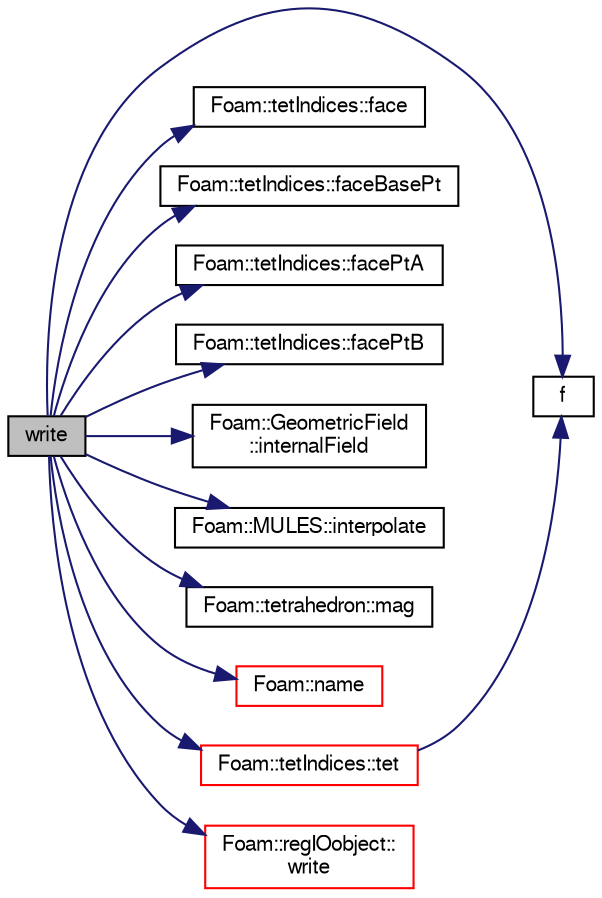 digraph "write"
{
  bgcolor="transparent";
  edge [fontname="FreeSans",fontsize="10",labelfontname="FreeSans",labelfontsize="10"];
  node [fontname="FreeSans",fontsize="10",shape=record];
  rankdir="LR";
  Node1 [label="write",height=0.2,width=0.4,color="black", fillcolor="grey75", style="filled" fontcolor="black"];
  Node1 -> Node2 [color="midnightblue",fontsize="10",style="solid",fontname="FreeSans"];
  Node2 [label="f",height=0.2,width=0.4,color="black",URL="$a03529.html#a888be93833ac7a23170555c69c690288"];
  Node1 -> Node3 [color="midnightblue",fontsize="10",style="solid",fontname="FreeSans"];
  Node3 [label="Foam::tetIndices::face",height=0.2,width=0.4,color="black",URL="$a02498.html#aa7c10231d818b82cefb2bb4ef6d92494",tooltip="Return the face. "];
  Node1 -> Node4 [color="midnightblue",fontsize="10",style="solid",fontname="FreeSans"];
  Node4 [label="Foam::tetIndices::faceBasePt",height=0.2,width=0.4,color="black",URL="$a02498.html#a68b24952894ad64e271369dc69792c04",tooltip="Return the face base point. "];
  Node1 -> Node5 [color="midnightblue",fontsize="10",style="solid",fontname="FreeSans"];
  Node5 [label="Foam::tetIndices::facePtA",height=0.2,width=0.4,color="black",URL="$a02498.html#a425c9489685f39c1fe6608161f0a876f",tooltip="Return face point A. "];
  Node1 -> Node6 [color="midnightblue",fontsize="10",style="solid",fontname="FreeSans"];
  Node6 [label="Foam::tetIndices::facePtB",height=0.2,width=0.4,color="black",URL="$a02498.html#a6ab76182cf2fbace9fafc253e511e936",tooltip="Return face point B. "];
  Node1 -> Node7 [color="midnightblue",fontsize="10",style="solid",fontname="FreeSans"];
  Node7 [label="Foam::GeometricField\l::internalField",height=0.2,width=0.4,color="black",URL="$a00896.html#a9536140d36d69bbac40496f6b817aa0a",tooltip="Return internal field. "];
  Node1 -> Node8 [color="midnightblue",fontsize="10",style="solid",fontname="FreeSans"];
  Node8 [label="Foam::MULES::interpolate",height=0.2,width=0.4,color="black",URL="$a10293.html#a4d62f21551985d814104861e7c1d9b4f"];
  Node1 -> Node9 [color="midnightblue",fontsize="10",style="solid",fontname="FreeSans"];
  Node9 [label="Foam::tetrahedron::mag",height=0.2,width=0.4,color="black",URL="$a02502.html#a3d026c3aee48e61452581e5633617d02",tooltip="Return volume. "];
  Node1 -> Node10 [color="midnightblue",fontsize="10",style="solid",fontname="FreeSans"];
  Node10 [label="Foam::name",height=0.2,width=0.4,color="red",URL="$a10237.html#adcb0df2bd4953cb6bb390272d8263c3a",tooltip="Return a string representation of a complex. "];
  Node1 -> Node11 [color="midnightblue",fontsize="10",style="solid",fontname="FreeSans"];
  Node11 [label="Foam::tetIndices::tet",height=0.2,width=0.4,color="red",URL="$a02498.html#abb6833818ccf906c21e0a434a44c7f8e",tooltip="Return the geometry corresponding to this tet from the. "];
  Node11 -> Node2 [color="midnightblue",fontsize="10",style="solid",fontname="FreeSans"];
  Node1 -> Node12 [color="midnightblue",fontsize="10",style="solid",fontname="FreeSans"];
  Node12 [label="Foam::regIOobject::\lwrite",height=0.2,width=0.4,color="red",URL="$a02084.html#a6e5faa425b059eeb55cd904755791076",tooltip="Write using setting from DB. "];
}
